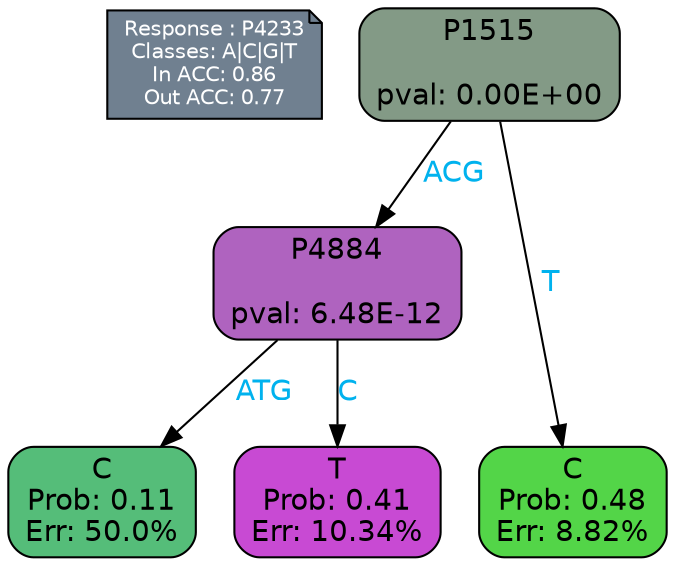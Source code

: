 digraph Tree {
node [shape=box, style="filled, rounded", color="black", fontname=helvetica] ;
graph [ranksep=equally, splines=polylines, bgcolor=transparent, dpi=600] ;
edge [fontname=helvetica] ;
LEGEND [label="Response : P4233
Classes: A|C|G|T
In ACC: 0.86
Out ACC: 0.77
",shape=note,align=left,style=filled,fillcolor="slategray",fontcolor="white",fontsize=10];1 [label="P1515

pval: 0.00E+00", fillcolor="#839a86"] ;
2 [label="P4884

pval: 6.48E-12", fillcolor="#af63bf"] ;
3 [label="C
Prob: 0.11
Err: 50.0%", fillcolor="#55bd79"] ;
4 [label="T
Prob: 0.41
Err: 10.34%", fillcolor="#c84ad3"] ;
5 [label="C
Prob: 0.48
Err: 8.82%", fillcolor="#53d548"] ;
1 -> 2 [label="ACG",fontcolor=deepskyblue2] ;
1 -> 5 [label="T",fontcolor=deepskyblue2] ;
2 -> 3 [label="ATG",fontcolor=deepskyblue2] ;
2 -> 4 [label="C",fontcolor=deepskyblue2] ;
{rank = same; 3;4;5;}{rank = same; LEGEND;1;}}